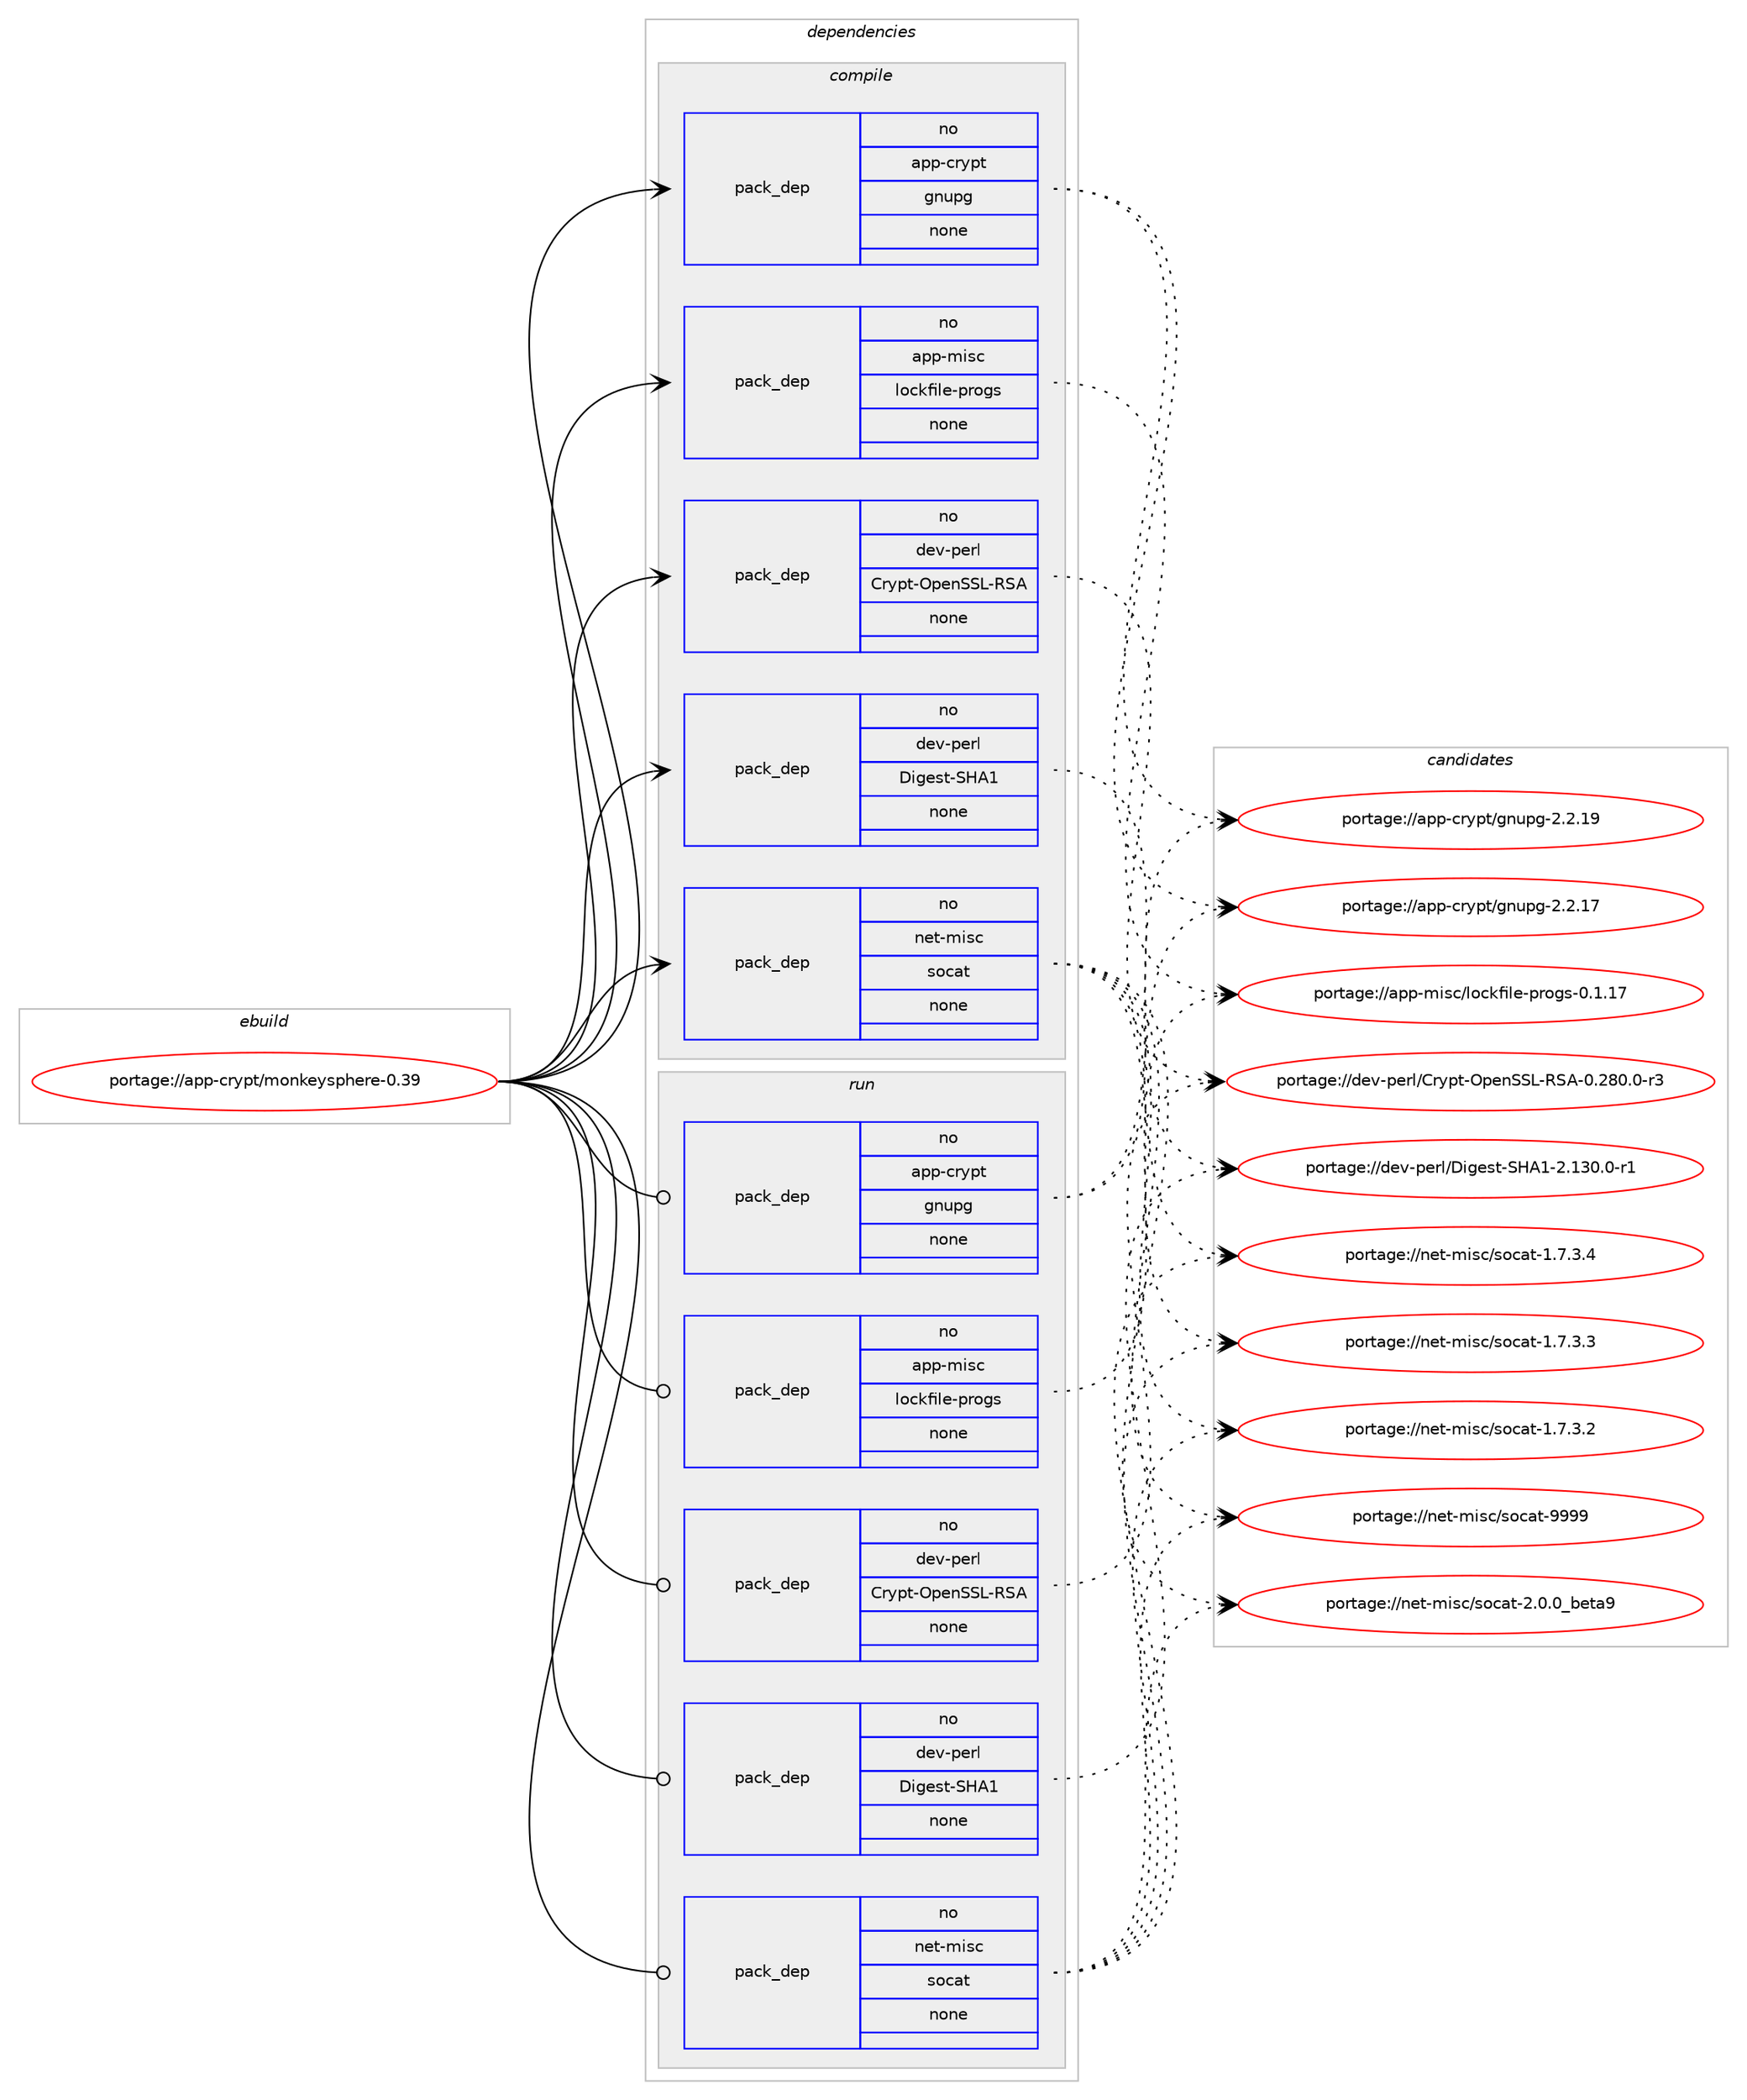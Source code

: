 digraph prolog {

# *************
# Graph options
# *************

newrank=true;
concentrate=true;
compound=true;
graph [rankdir=LR,fontname=Helvetica,fontsize=10,ranksep=1.5];#, ranksep=2.5, nodesep=0.2];
edge  [arrowhead=vee];
node  [fontname=Helvetica,fontsize=10];

# **********
# The ebuild
# **********

subgraph cluster_leftcol {
color=gray;
label=<<i>ebuild</i>>;
id [label="portage://app-crypt/monkeysphere-0.39", color=red, width=4, href="../app-crypt/monkeysphere-0.39.svg"];
}

# ****************
# The dependencies
# ****************

subgraph cluster_midcol {
color=gray;
label=<<i>dependencies</i>>;
subgraph cluster_compile {
fillcolor="#eeeeee";
style=filled;
label=<<i>compile</i>>;
subgraph pack482329 {
dependency642165 [label=<<TABLE BORDER="0" CELLBORDER="1" CELLSPACING="0" CELLPADDING="4" WIDTH="220"><TR><TD ROWSPAN="6" CELLPADDING="30">pack_dep</TD></TR><TR><TD WIDTH="110">no</TD></TR><TR><TD>app-crypt</TD></TR><TR><TD>gnupg</TD></TR><TR><TD>none</TD></TR><TR><TD></TD></TR></TABLE>>, shape=none, color=blue];
}
id:e -> dependency642165:w [weight=20,style="solid",arrowhead="vee"];
subgraph pack482330 {
dependency642166 [label=<<TABLE BORDER="0" CELLBORDER="1" CELLSPACING="0" CELLPADDING="4" WIDTH="220"><TR><TD ROWSPAN="6" CELLPADDING="30">pack_dep</TD></TR><TR><TD WIDTH="110">no</TD></TR><TR><TD>app-misc</TD></TR><TR><TD>lockfile-progs</TD></TR><TR><TD>none</TD></TR><TR><TD></TD></TR></TABLE>>, shape=none, color=blue];
}
id:e -> dependency642166:w [weight=20,style="solid",arrowhead="vee"];
subgraph pack482331 {
dependency642167 [label=<<TABLE BORDER="0" CELLBORDER="1" CELLSPACING="0" CELLPADDING="4" WIDTH="220"><TR><TD ROWSPAN="6" CELLPADDING="30">pack_dep</TD></TR><TR><TD WIDTH="110">no</TD></TR><TR><TD>dev-perl</TD></TR><TR><TD>Crypt-OpenSSL-RSA</TD></TR><TR><TD>none</TD></TR><TR><TD></TD></TR></TABLE>>, shape=none, color=blue];
}
id:e -> dependency642167:w [weight=20,style="solid",arrowhead="vee"];
subgraph pack482332 {
dependency642168 [label=<<TABLE BORDER="0" CELLBORDER="1" CELLSPACING="0" CELLPADDING="4" WIDTH="220"><TR><TD ROWSPAN="6" CELLPADDING="30">pack_dep</TD></TR><TR><TD WIDTH="110">no</TD></TR><TR><TD>dev-perl</TD></TR><TR><TD>Digest-SHA1</TD></TR><TR><TD>none</TD></TR><TR><TD></TD></TR></TABLE>>, shape=none, color=blue];
}
id:e -> dependency642168:w [weight=20,style="solid",arrowhead="vee"];
subgraph pack482333 {
dependency642169 [label=<<TABLE BORDER="0" CELLBORDER="1" CELLSPACING="0" CELLPADDING="4" WIDTH="220"><TR><TD ROWSPAN="6" CELLPADDING="30">pack_dep</TD></TR><TR><TD WIDTH="110">no</TD></TR><TR><TD>net-misc</TD></TR><TR><TD>socat</TD></TR><TR><TD>none</TD></TR><TR><TD></TD></TR></TABLE>>, shape=none, color=blue];
}
id:e -> dependency642169:w [weight=20,style="solid",arrowhead="vee"];
}
subgraph cluster_compileandrun {
fillcolor="#eeeeee";
style=filled;
label=<<i>compile and run</i>>;
}
subgraph cluster_run {
fillcolor="#eeeeee";
style=filled;
label=<<i>run</i>>;
subgraph pack482334 {
dependency642170 [label=<<TABLE BORDER="0" CELLBORDER="1" CELLSPACING="0" CELLPADDING="4" WIDTH="220"><TR><TD ROWSPAN="6" CELLPADDING="30">pack_dep</TD></TR><TR><TD WIDTH="110">no</TD></TR><TR><TD>app-crypt</TD></TR><TR><TD>gnupg</TD></TR><TR><TD>none</TD></TR><TR><TD></TD></TR></TABLE>>, shape=none, color=blue];
}
id:e -> dependency642170:w [weight=20,style="solid",arrowhead="odot"];
subgraph pack482335 {
dependency642171 [label=<<TABLE BORDER="0" CELLBORDER="1" CELLSPACING="0" CELLPADDING="4" WIDTH="220"><TR><TD ROWSPAN="6" CELLPADDING="30">pack_dep</TD></TR><TR><TD WIDTH="110">no</TD></TR><TR><TD>app-misc</TD></TR><TR><TD>lockfile-progs</TD></TR><TR><TD>none</TD></TR><TR><TD></TD></TR></TABLE>>, shape=none, color=blue];
}
id:e -> dependency642171:w [weight=20,style="solid",arrowhead="odot"];
subgraph pack482336 {
dependency642172 [label=<<TABLE BORDER="0" CELLBORDER="1" CELLSPACING="0" CELLPADDING="4" WIDTH="220"><TR><TD ROWSPAN="6" CELLPADDING="30">pack_dep</TD></TR><TR><TD WIDTH="110">no</TD></TR><TR><TD>dev-perl</TD></TR><TR><TD>Crypt-OpenSSL-RSA</TD></TR><TR><TD>none</TD></TR><TR><TD></TD></TR></TABLE>>, shape=none, color=blue];
}
id:e -> dependency642172:w [weight=20,style="solid",arrowhead="odot"];
subgraph pack482337 {
dependency642173 [label=<<TABLE BORDER="0" CELLBORDER="1" CELLSPACING="0" CELLPADDING="4" WIDTH="220"><TR><TD ROWSPAN="6" CELLPADDING="30">pack_dep</TD></TR><TR><TD WIDTH="110">no</TD></TR><TR><TD>dev-perl</TD></TR><TR><TD>Digest-SHA1</TD></TR><TR><TD>none</TD></TR><TR><TD></TD></TR></TABLE>>, shape=none, color=blue];
}
id:e -> dependency642173:w [weight=20,style="solid",arrowhead="odot"];
subgraph pack482338 {
dependency642174 [label=<<TABLE BORDER="0" CELLBORDER="1" CELLSPACING="0" CELLPADDING="4" WIDTH="220"><TR><TD ROWSPAN="6" CELLPADDING="30">pack_dep</TD></TR><TR><TD WIDTH="110">no</TD></TR><TR><TD>net-misc</TD></TR><TR><TD>socat</TD></TR><TR><TD>none</TD></TR><TR><TD></TD></TR></TABLE>>, shape=none, color=blue];
}
id:e -> dependency642174:w [weight=20,style="solid",arrowhead="odot"];
}
}

# **************
# The candidates
# **************

subgraph cluster_choices {
rank=same;
color=gray;
label=<<i>candidates</i>>;

subgraph choice482329 {
color=black;
nodesep=1;
choice9711211245991141211121164710311011711210345504650464957 [label="portage://app-crypt/gnupg-2.2.19", color=red, width=4,href="../app-crypt/gnupg-2.2.19.svg"];
choice9711211245991141211121164710311011711210345504650464955 [label="portage://app-crypt/gnupg-2.2.17", color=red, width=4,href="../app-crypt/gnupg-2.2.17.svg"];
dependency642165:e -> choice9711211245991141211121164710311011711210345504650464957:w [style=dotted,weight="100"];
dependency642165:e -> choice9711211245991141211121164710311011711210345504650464955:w [style=dotted,weight="100"];
}
subgraph choice482330 {
color=black;
nodesep=1;
choice97112112451091051159947108111991071021051081014511211411110311545484649464955 [label="portage://app-misc/lockfile-progs-0.1.17", color=red, width=4,href="../app-misc/lockfile-progs-0.1.17.svg"];
dependency642166:e -> choice97112112451091051159947108111991071021051081014511211411110311545484649464955:w [style=dotted,weight="100"];
}
subgraph choice482331 {
color=black;
nodesep=1;
choice10010111845112101114108476711412111211645791121011108383764582836545484650564846484511451 [label="portage://dev-perl/Crypt-OpenSSL-RSA-0.280.0-r3", color=red, width=4,href="../dev-perl/Crypt-OpenSSL-RSA-0.280.0-r3.svg"];
dependency642167:e -> choice10010111845112101114108476711412111211645791121011108383764582836545484650564846484511451:w [style=dotted,weight="100"];
}
subgraph choice482332 {
color=black;
nodesep=1;
choice100101118451121011141084768105103101115116458372654945504649514846484511449 [label="portage://dev-perl/Digest-SHA1-2.130.0-r1", color=red, width=4,href="../dev-perl/Digest-SHA1-2.130.0-r1.svg"];
dependency642168:e -> choice100101118451121011141084768105103101115116458372654945504649514846484511449:w [style=dotted,weight="100"];
}
subgraph choice482333 {
color=black;
nodesep=1;
choice11010111645109105115994711511199971164557575757 [label="portage://net-misc/socat-9999", color=red, width=4,href="../net-misc/socat-9999.svg"];
choice110101116451091051159947115111999711645504648464895981011169757 [label="portage://net-misc/socat-2.0.0_beta9", color=red, width=4,href="../net-misc/socat-2.0.0_beta9.svg"];
choice11010111645109105115994711511199971164549465546514652 [label="portage://net-misc/socat-1.7.3.4", color=red, width=4,href="../net-misc/socat-1.7.3.4.svg"];
choice11010111645109105115994711511199971164549465546514651 [label="portage://net-misc/socat-1.7.3.3", color=red, width=4,href="../net-misc/socat-1.7.3.3.svg"];
choice11010111645109105115994711511199971164549465546514650 [label="portage://net-misc/socat-1.7.3.2", color=red, width=4,href="../net-misc/socat-1.7.3.2.svg"];
dependency642169:e -> choice11010111645109105115994711511199971164557575757:w [style=dotted,weight="100"];
dependency642169:e -> choice110101116451091051159947115111999711645504648464895981011169757:w [style=dotted,weight="100"];
dependency642169:e -> choice11010111645109105115994711511199971164549465546514652:w [style=dotted,weight="100"];
dependency642169:e -> choice11010111645109105115994711511199971164549465546514651:w [style=dotted,weight="100"];
dependency642169:e -> choice11010111645109105115994711511199971164549465546514650:w [style=dotted,weight="100"];
}
subgraph choice482334 {
color=black;
nodesep=1;
choice9711211245991141211121164710311011711210345504650464957 [label="portage://app-crypt/gnupg-2.2.19", color=red, width=4,href="../app-crypt/gnupg-2.2.19.svg"];
choice9711211245991141211121164710311011711210345504650464955 [label="portage://app-crypt/gnupg-2.2.17", color=red, width=4,href="../app-crypt/gnupg-2.2.17.svg"];
dependency642170:e -> choice9711211245991141211121164710311011711210345504650464957:w [style=dotted,weight="100"];
dependency642170:e -> choice9711211245991141211121164710311011711210345504650464955:w [style=dotted,weight="100"];
}
subgraph choice482335 {
color=black;
nodesep=1;
choice97112112451091051159947108111991071021051081014511211411110311545484649464955 [label="portage://app-misc/lockfile-progs-0.1.17", color=red, width=4,href="../app-misc/lockfile-progs-0.1.17.svg"];
dependency642171:e -> choice97112112451091051159947108111991071021051081014511211411110311545484649464955:w [style=dotted,weight="100"];
}
subgraph choice482336 {
color=black;
nodesep=1;
choice10010111845112101114108476711412111211645791121011108383764582836545484650564846484511451 [label="portage://dev-perl/Crypt-OpenSSL-RSA-0.280.0-r3", color=red, width=4,href="../dev-perl/Crypt-OpenSSL-RSA-0.280.0-r3.svg"];
dependency642172:e -> choice10010111845112101114108476711412111211645791121011108383764582836545484650564846484511451:w [style=dotted,weight="100"];
}
subgraph choice482337 {
color=black;
nodesep=1;
choice100101118451121011141084768105103101115116458372654945504649514846484511449 [label="portage://dev-perl/Digest-SHA1-2.130.0-r1", color=red, width=4,href="../dev-perl/Digest-SHA1-2.130.0-r1.svg"];
dependency642173:e -> choice100101118451121011141084768105103101115116458372654945504649514846484511449:w [style=dotted,weight="100"];
}
subgraph choice482338 {
color=black;
nodesep=1;
choice11010111645109105115994711511199971164557575757 [label="portage://net-misc/socat-9999", color=red, width=4,href="../net-misc/socat-9999.svg"];
choice110101116451091051159947115111999711645504648464895981011169757 [label="portage://net-misc/socat-2.0.0_beta9", color=red, width=4,href="../net-misc/socat-2.0.0_beta9.svg"];
choice11010111645109105115994711511199971164549465546514652 [label="portage://net-misc/socat-1.7.3.4", color=red, width=4,href="../net-misc/socat-1.7.3.4.svg"];
choice11010111645109105115994711511199971164549465546514651 [label="portage://net-misc/socat-1.7.3.3", color=red, width=4,href="../net-misc/socat-1.7.3.3.svg"];
choice11010111645109105115994711511199971164549465546514650 [label="portage://net-misc/socat-1.7.3.2", color=red, width=4,href="../net-misc/socat-1.7.3.2.svg"];
dependency642174:e -> choice11010111645109105115994711511199971164557575757:w [style=dotted,weight="100"];
dependency642174:e -> choice110101116451091051159947115111999711645504648464895981011169757:w [style=dotted,weight="100"];
dependency642174:e -> choice11010111645109105115994711511199971164549465546514652:w [style=dotted,weight="100"];
dependency642174:e -> choice11010111645109105115994711511199971164549465546514651:w [style=dotted,weight="100"];
dependency642174:e -> choice11010111645109105115994711511199971164549465546514650:w [style=dotted,weight="100"];
}
}

}
